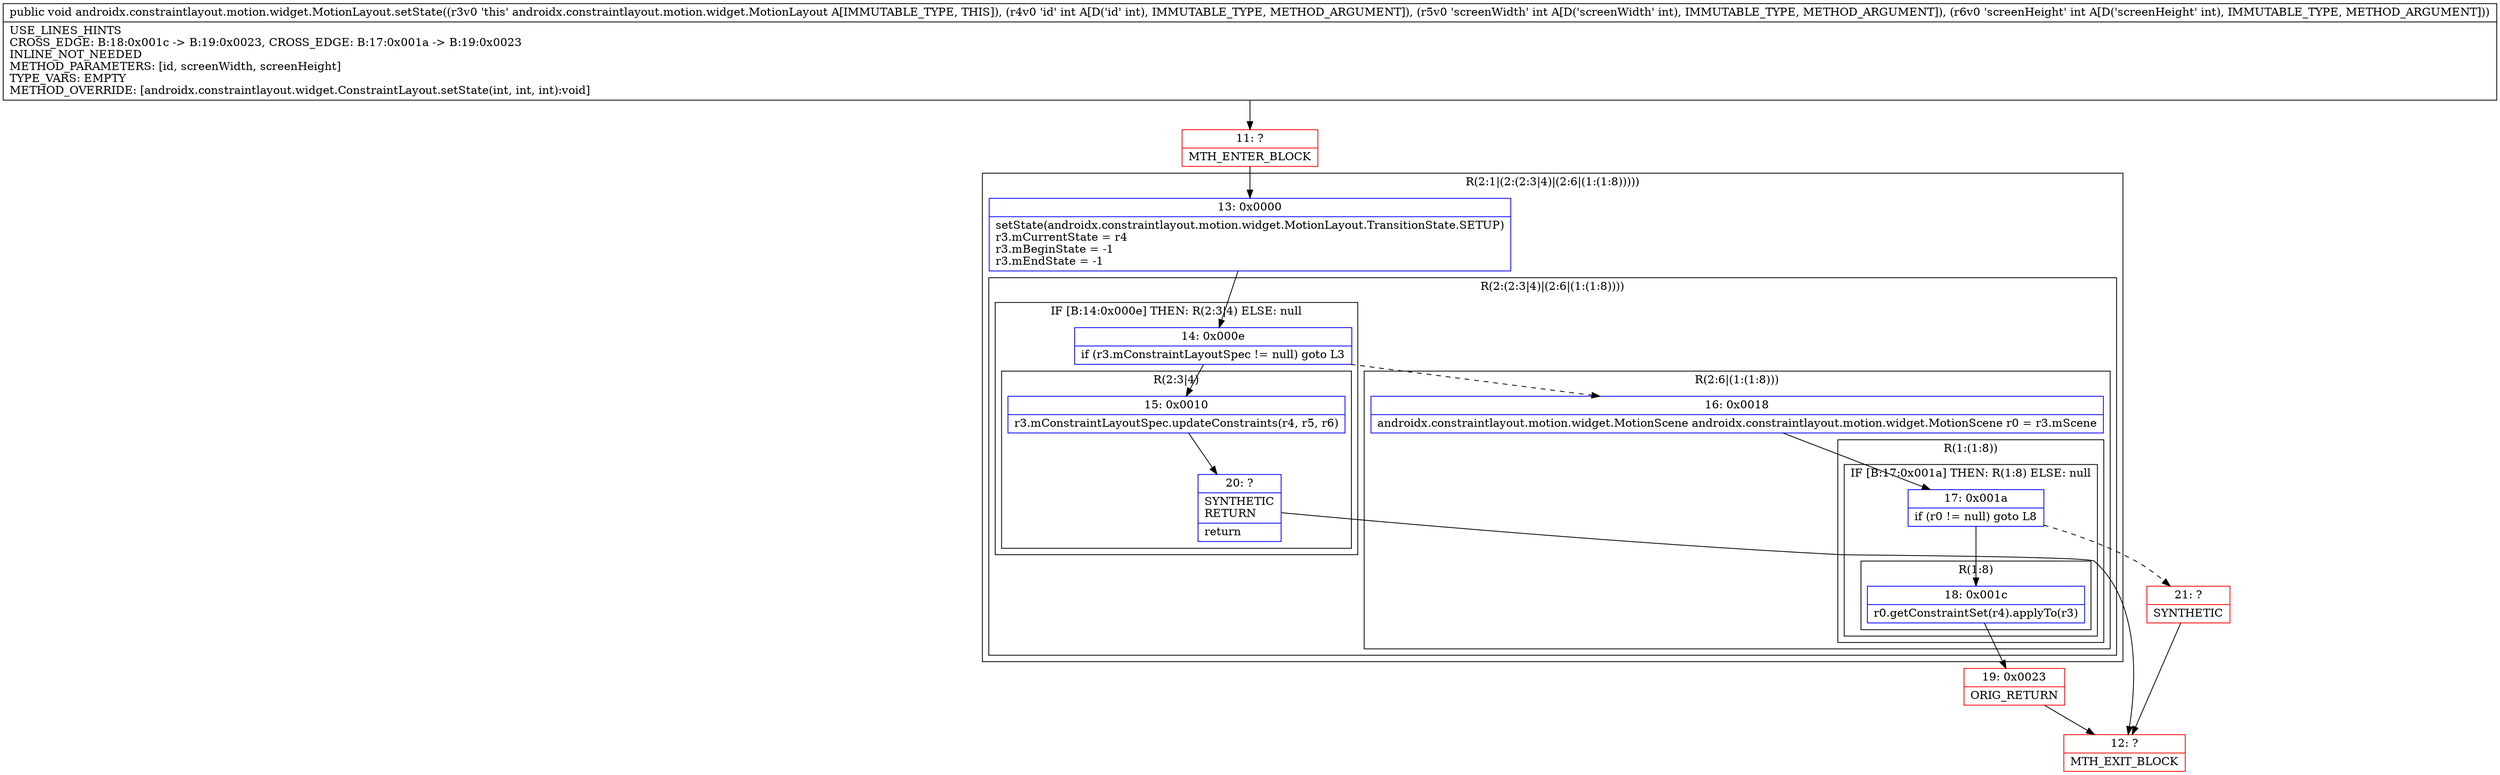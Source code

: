 digraph "CFG forandroidx.constraintlayout.motion.widget.MotionLayout.setState(III)V" {
subgraph cluster_Region_546591059 {
label = "R(2:1|(2:(2:3|4)|(2:6|(1:(1:8)))))";
node [shape=record,color=blue];
Node_13 [shape=record,label="{13\:\ 0x0000|setState(androidx.constraintlayout.motion.widget.MotionLayout.TransitionState.SETUP)\lr3.mCurrentState = r4\lr3.mBeginState = \-1\lr3.mEndState = \-1\l}"];
subgraph cluster_Region_405480760 {
label = "R(2:(2:3|4)|(2:6|(1:(1:8))))";
node [shape=record,color=blue];
subgraph cluster_IfRegion_965550883 {
label = "IF [B:14:0x000e] THEN: R(2:3|4) ELSE: null";
node [shape=record,color=blue];
Node_14 [shape=record,label="{14\:\ 0x000e|if (r3.mConstraintLayoutSpec != null) goto L3\l}"];
subgraph cluster_Region_793352329 {
label = "R(2:3|4)";
node [shape=record,color=blue];
Node_15 [shape=record,label="{15\:\ 0x0010|r3.mConstraintLayoutSpec.updateConstraints(r4, r5, r6)\l}"];
Node_20 [shape=record,label="{20\:\ ?|SYNTHETIC\lRETURN\l|return\l}"];
}
}
subgraph cluster_Region_32001408 {
label = "R(2:6|(1:(1:8)))";
node [shape=record,color=blue];
Node_16 [shape=record,label="{16\:\ 0x0018|androidx.constraintlayout.motion.widget.MotionScene androidx.constraintlayout.motion.widget.MotionScene r0 = r3.mScene\l}"];
subgraph cluster_Region_760568570 {
label = "R(1:(1:8))";
node [shape=record,color=blue];
subgraph cluster_IfRegion_1518785432 {
label = "IF [B:17:0x001a] THEN: R(1:8) ELSE: null";
node [shape=record,color=blue];
Node_17 [shape=record,label="{17\:\ 0x001a|if (r0 != null) goto L8\l}"];
subgraph cluster_Region_1429070436 {
label = "R(1:8)";
node [shape=record,color=blue];
Node_18 [shape=record,label="{18\:\ 0x001c|r0.getConstraintSet(r4).applyTo(r3)\l}"];
}
}
}
}
}
}
Node_11 [shape=record,color=red,label="{11\:\ ?|MTH_ENTER_BLOCK\l}"];
Node_12 [shape=record,color=red,label="{12\:\ ?|MTH_EXIT_BLOCK\l}"];
Node_19 [shape=record,color=red,label="{19\:\ 0x0023|ORIG_RETURN\l}"];
Node_21 [shape=record,color=red,label="{21\:\ ?|SYNTHETIC\l}"];
MethodNode[shape=record,label="{public void androidx.constraintlayout.motion.widget.MotionLayout.setState((r3v0 'this' androidx.constraintlayout.motion.widget.MotionLayout A[IMMUTABLE_TYPE, THIS]), (r4v0 'id' int A[D('id' int), IMMUTABLE_TYPE, METHOD_ARGUMENT]), (r5v0 'screenWidth' int A[D('screenWidth' int), IMMUTABLE_TYPE, METHOD_ARGUMENT]), (r6v0 'screenHeight' int A[D('screenHeight' int), IMMUTABLE_TYPE, METHOD_ARGUMENT]))  | USE_LINES_HINTS\lCROSS_EDGE: B:18:0x001c \-\> B:19:0x0023, CROSS_EDGE: B:17:0x001a \-\> B:19:0x0023\lINLINE_NOT_NEEDED\lMETHOD_PARAMETERS: [id, screenWidth, screenHeight]\lTYPE_VARS: EMPTY\lMETHOD_OVERRIDE: [androidx.constraintlayout.widget.ConstraintLayout.setState(int, int, int):void]\l}"];
MethodNode -> Node_11;Node_13 -> Node_14;
Node_14 -> Node_15;
Node_14 -> Node_16[style=dashed];
Node_15 -> Node_20;
Node_20 -> Node_12;
Node_16 -> Node_17;
Node_17 -> Node_18;
Node_17 -> Node_21[style=dashed];
Node_18 -> Node_19;
Node_11 -> Node_13;
Node_19 -> Node_12;
Node_21 -> Node_12;
}

